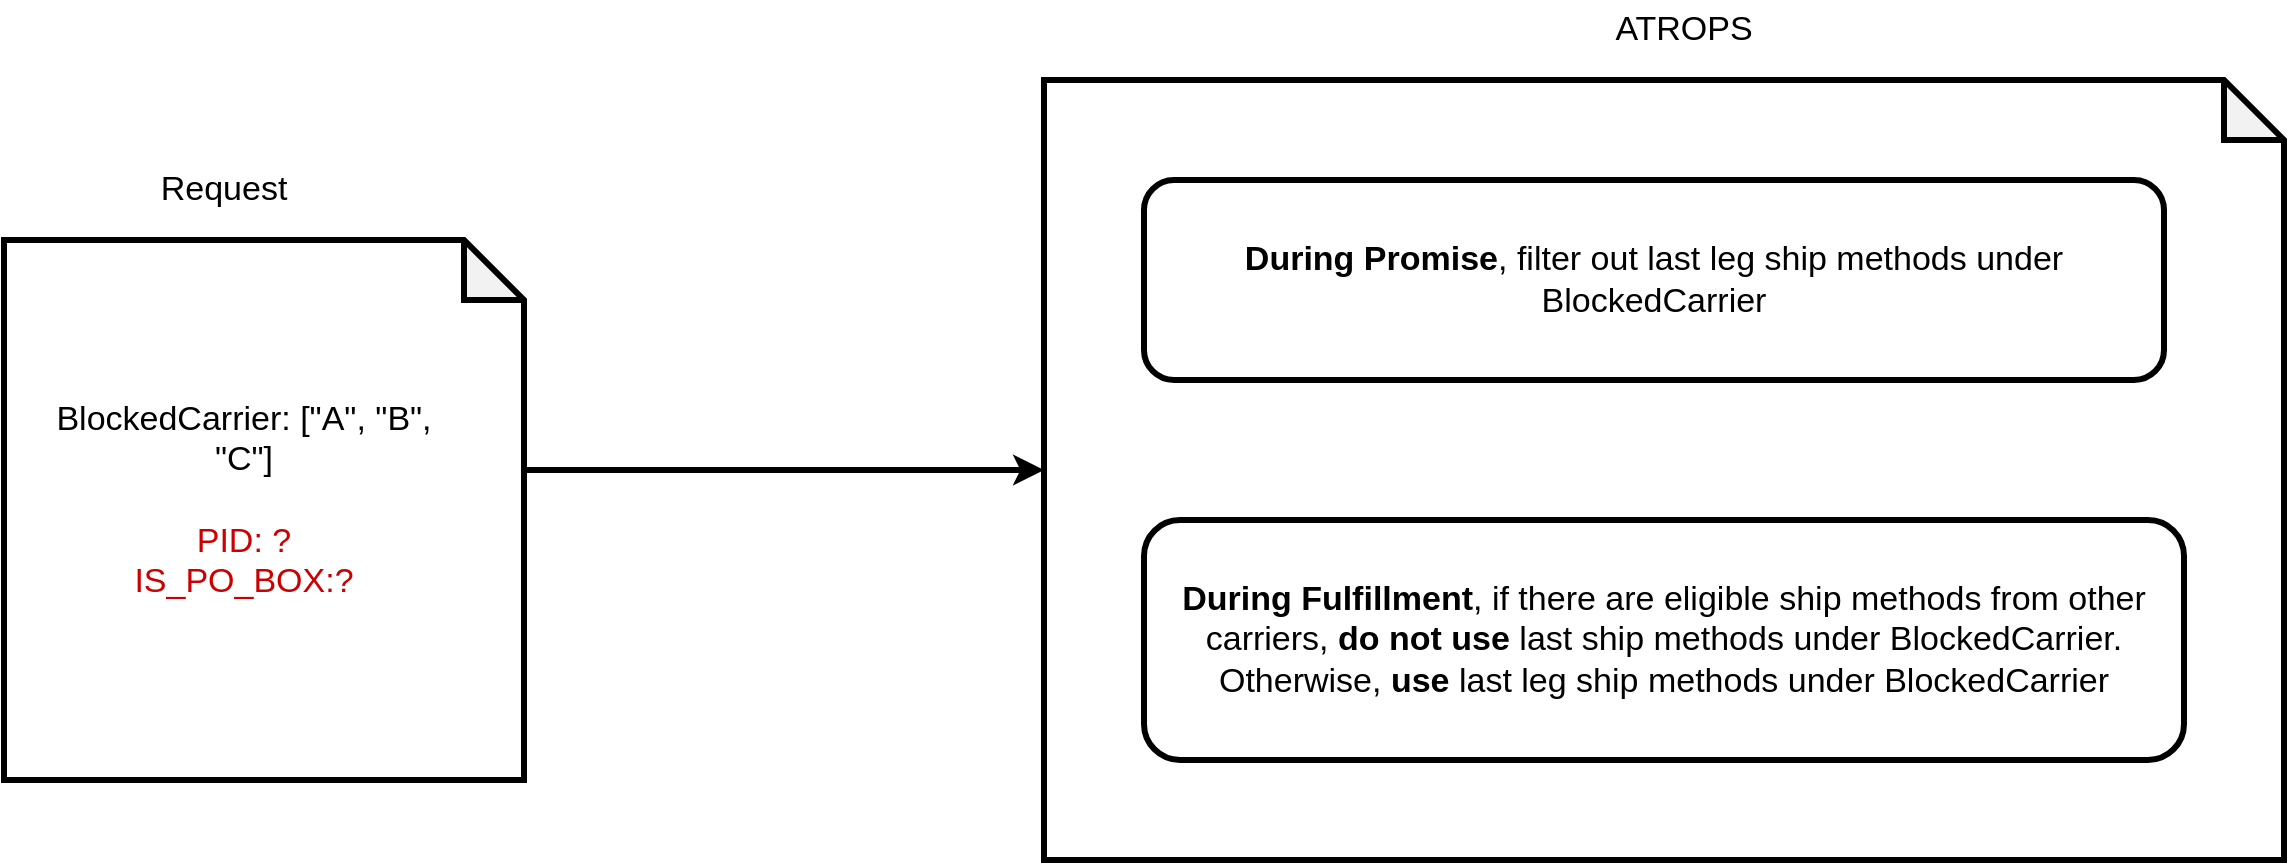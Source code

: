 <mxfile version="22.1.21" type="github">
  <diagram name="Page-1" id="3yI6l--KiYX39QNPwDms">
    <mxGraphModel dx="3491" dy="1035" grid="1" gridSize="10" guides="1" tooltips="1" connect="1" arrows="1" fold="1" page="1" pageScale="1" pageWidth="850" pageHeight="1100" math="0" shadow="0">
      <root>
        <mxCell id="0" />
        <mxCell id="1" parent="0" />
        <mxCell id="rpuP_x_MNBy14cOC7IKJ-11" style="edgeStyle=orthogonalEdgeStyle;rounded=0;orthogonalLoop=1;jettySize=auto;html=1;exitX=0;exitY=0;exitDx=240;exitDy=115;exitPerimeter=0;fontSize=13;strokeWidth=3;" edge="1" parent="1" source="rpuP_x_MNBy14cOC7IKJ-1" target="rpuP_x_MNBy14cOC7IKJ-5">
          <mxGeometry relative="1" as="geometry" />
        </mxCell>
        <mxCell id="rpuP_x_MNBy14cOC7IKJ-5" value="" style="shape=note;whiteSpace=wrap;html=1;backgroundOutline=1;darkOpacity=0.05;strokeWidth=3;fontSize=17;" vertex="1" parent="1">
          <mxGeometry x="360" y="330" width="620" height="390" as="geometry" />
        </mxCell>
        <mxCell id="rpuP_x_MNBy14cOC7IKJ-6" value="ATROPS" style="text;html=1;strokeColor=none;fillColor=none;align=center;verticalAlign=middle;whiteSpace=wrap;rounded=0;strokeWidth=3;fontSize=17;" vertex="1" parent="1">
          <mxGeometry x="650" y="290" width="60" height="30" as="geometry" />
        </mxCell>
        <mxCell id="rpuP_x_MNBy14cOC7IKJ-7" value="&lt;b&gt;During Promise&lt;/b&gt;, filter out last leg ship methods under BlockedCarrier" style="rounded=1;whiteSpace=wrap;html=1;strokeWidth=3;fontSize=17;" vertex="1" parent="1">
          <mxGeometry x="410" y="380" width="510" height="100" as="geometry" />
        </mxCell>
        <mxCell id="rpuP_x_MNBy14cOC7IKJ-8" value="&lt;b&gt;During Fulfillment&lt;/b&gt;, if there are eligible ship methods from other carriers, &lt;b&gt;do not use&lt;/b&gt; last ship methods under BlockedCarrier.&lt;br style=&quot;font-size: 17px;&quot;&gt;Otherwise, &lt;b&gt;use&lt;/b&gt; last leg ship methods under BlockedCarrier" style="rounded=1;whiteSpace=wrap;html=1;strokeWidth=3;fontSize=17;" vertex="1" parent="1">
          <mxGeometry x="410" y="550" width="520" height="120" as="geometry" />
        </mxCell>
        <mxCell id="rpuP_x_MNBy14cOC7IKJ-12" value="" style="group" vertex="1" connectable="0" parent="1">
          <mxGeometry x="-160" y="370" width="260" height="310" as="geometry" />
        </mxCell>
        <mxCell id="rpuP_x_MNBy14cOC7IKJ-1" value="" style="shape=note;whiteSpace=wrap;html=1;backgroundOutline=1;darkOpacity=0.05;strokeWidth=3;fontSize=17;" vertex="1" parent="rpuP_x_MNBy14cOC7IKJ-12">
          <mxGeometry y="40" width="260" height="270" as="geometry" />
        </mxCell>
        <mxCell id="rpuP_x_MNBy14cOC7IKJ-3" value="Request" style="text;html=1;strokeColor=none;fillColor=none;align=center;verticalAlign=middle;whiteSpace=wrap;rounded=0;strokeWidth=3;fontSize=17;" vertex="1" parent="rpuP_x_MNBy14cOC7IKJ-12">
          <mxGeometry x="80" width="60" height="30" as="geometry" />
        </mxCell>
        <mxCell id="rpuP_x_MNBy14cOC7IKJ-4" value="BlockedCarrier: [&quot;A&quot;, &quot;B&quot;, &quot;C&quot;]&lt;br&gt;&lt;br&gt;&lt;font color=&quot;#cc0000&quot;&gt;PID: ?&lt;br&gt;IS_PO_BOX:?&lt;/font&gt;" style="text;html=1;strokeColor=none;fillColor=none;align=center;verticalAlign=middle;whiteSpace=wrap;rounded=0;strokeWidth=3;fontSize=17;" vertex="1" parent="rpuP_x_MNBy14cOC7IKJ-12">
          <mxGeometry x="20" y="120" width="200" height="100" as="geometry" />
        </mxCell>
      </root>
    </mxGraphModel>
  </diagram>
</mxfile>
